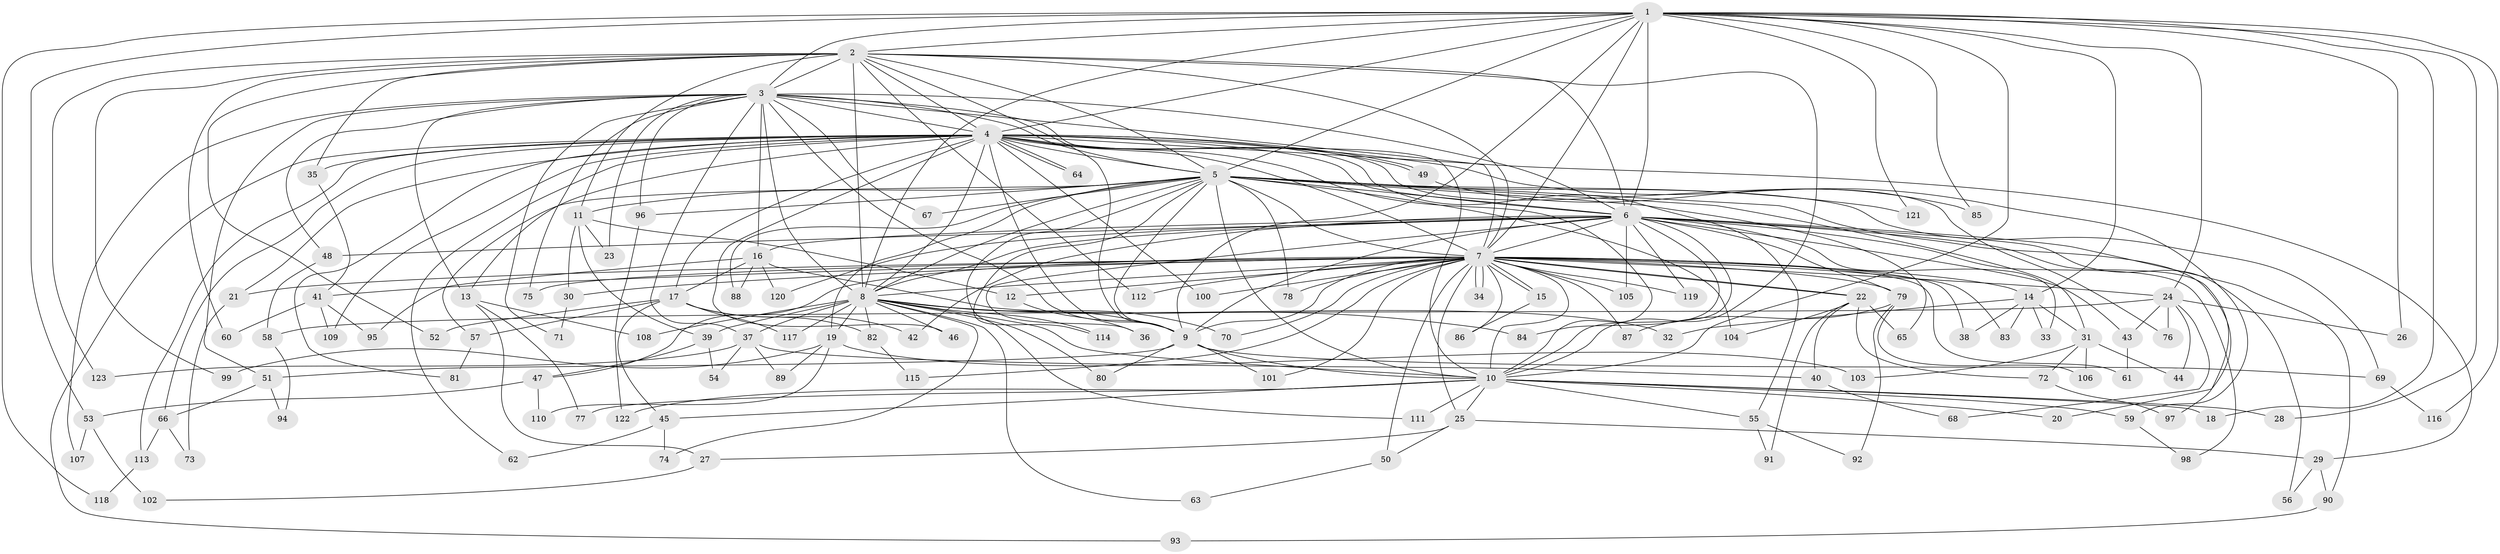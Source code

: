 // Generated by graph-tools (version 1.1) at 2025/25/03/09/25 03:25:43]
// undirected, 123 vertices, 271 edges
graph export_dot {
graph [start="1"]
  node [color=gray90,style=filled];
  1;
  2;
  3;
  4;
  5;
  6;
  7;
  8;
  9;
  10;
  11;
  12;
  13;
  14;
  15;
  16;
  17;
  18;
  19;
  20;
  21;
  22;
  23;
  24;
  25;
  26;
  27;
  28;
  29;
  30;
  31;
  32;
  33;
  34;
  35;
  36;
  37;
  38;
  39;
  40;
  41;
  42;
  43;
  44;
  45;
  46;
  47;
  48;
  49;
  50;
  51;
  52;
  53;
  54;
  55;
  56;
  57;
  58;
  59;
  60;
  61;
  62;
  63;
  64;
  65;
  66;
  67;
  68;
  69;
  70;
  71;
  72;
  73;
  74;
  75;
  76;
  77;
  78;
  79;
  80;
  81;
  82;
  83;
  84;
  85;
  86;
  87;
  88;
  89;
  90;
  91;
  92;
  93;
  94;
  95;
  96;
  97;
  98;
  99;
  100;
  101;
  102;
  103;
  104;
  105;
  106;
  107;
  108;
  109;
  110;
  111;
  112;
  113;
  114;
  115;
  116;
  117;
  118;
  119;
  120;
  121;
  122;
  123;
  1 -- 2;
  1 -- 3;
  1 -- 4;
  1 -- 5;
  1 -- 6;
  1 -- 7;
  1 -- 8;
  1 -- 9;
  1 -- 10;
  1 -- 14;
  1 -- 18;
  1 -- 24;
  1 -- 26;
  1 -- 28;
  1 -- 53;
  1 -- 85;
  1 -- 116;
  1 -- 118;
  1 -- 121;
  2 -- 3;
  2 -- 4;
  2 -- 5;
  2 -- 6;
  2 -- 7;
  2 -- 8;
  2 -- 9;
  2 -- 10;
  2 -- 11;
  2 -- 35;
  2 -- 52;
  2 -- 60;
  2 -- 99;
  2 -- 112;
  2 -- 123;
  3 -- 4;
  3 -- 5;
  3 -- 6;
  3 -- 7;
  3 -- 8;
  3 -- 9;
  3 -- 10;
  3 -- 13;
  3 -- 16;
  3 -- 23;
  3 -- 37;
  3 -- 48;
  3 -- 51;
  3 -- 67;
  3 -- 71;
  3 -- 75;
  3 -- 96;
  3 -- 107;
  4 -- 5;
  4 -- 6;
  4 -- 7;
  4 -- 8;
  4 -- 9;
  4 -- 10;
  4 -- 13;
  4 -- 17;
  4 -- 21;
  4 -- 29;
  4 -- 35;
  4 -- 46;
  4 -- 49;
  4 -- 49;
  4 -- 55;
  4 -- 59;
  4 -- 62;
  4 -- 64;
  4 -- 64;
  4 -- 66;
  4 -- 76;
  4 -- 81;
  4 -- 93;
  4 -- 100;
  4 -- 109;
  4 -- 113;
  5 -- 6;
  5 -- 7;
  5 -- 8;
  5 -- 9;
  5 -- 10;
  5 -- 11;
  5 -- 19;
  5 -- 20;
  5 -- 31;
  5 -- 57;
  5 -- 65;
  5 -- 67;
  5 -- 69;
  5 -- 78;
  5 -- 88;
  5 -- 96;
  5 -- 104;
  5 -- 111;
  5 -- 114;
  5 -- 121;
  6 -- 7;
  6 -- 8;
  6 -- 9;
  6 -- 10;
  6 -- 16;
  6 -- 33;
  6 -- 36;
  6 -- 42;
  6 -- 43;
  6 -- 48;
  6 -- 56;
  6 -- 79;
  6 -- 84;
  6 -- 90;
  6 -- 97;
  6 -- 98;
  6 -- 105;
  6 -- 119;
  6 -- 120;
  7 -- 8;
  7 -- 9;
  7 -- 10;
  7 -- 12;
  7 -- 14;
  7 -- 15;
  7 -- 15;
  7 -- 21;
  7 -- 22;
  7 -- 22;
  7 -- 24;
  7 -- 25;
  7 -- 30;
  7 -- 34;
  7 -- 34;
  7 -- 38;
  7 -- 41;
  7 -- 47;
  7 -- 50;
  7 -- 61;
  7 -- 70;
  7 -- 75;
  7 -- 78;
  7 -- 79;
  7 -- 83;
  7 -- 86;
  7 -- 87;
  7 -- 100;
  7 -- 101;
  7 -- 105;
  7 -- 112;
  7 -- 115;
  7 -- 119;
  8 -- 9;
  8 -- 10;
  8 -- 19;
  8 -- 37;
  8 -- 39;
  8 -- 46;
  8 -- 63;
  8 -- 70;
  8 -- 74;
  8 -- 80;
  8 -- 82;
  8 -- 84;
  8 -- 108;
  8 -- 114;
  8 -- 117;
  9 -- 10;
  9 -- 51;
  9 -- 69;
  9 -- 80;
  9 -- 101;
  10 -- 18;
  10 -- 20;
  10 -- 25;
  10 -- 28;
  10 -- 45;
  10 -- 55;
  10 -- 59;
  10 -- 77;
  10 -- 111;
  10 -- 122;
  11 -- 12;
  11 -- 23;
  11 -- 30;
  11 -- 39;
  12 -- 36;
  13 -- 27;
  13 -- 77;
  13 -- 108;
  14 -- 31;
  14 -- 32;
  14 -- 33;
  14 -- 38;
  14 -- 83;
  15 -- 86;
  16 -- 17;
  16 -- 32;
  16 -- 88;
  16 -- 95;
  16 -- 120;
  17 -- 42;
  17 -- 45;
  17 -- 52;
  17 -- 57;
  17 -- 82;
  17 -- 117;
  19 -- 89;
  19 -- 99;
  19 -- 103;
  19 -- 110;
  21 -- 73;
  22 -- 40;
  22 -- 65;
  22 -- 72;
  22 -- 91;
  22 -- 104;
  24 -- 26;
  24 -- 43;
  24 -- 44;
  24 -- 58;
  24 -- 68;
  24 -- 76;
  25 -- 27;
  25 -- 29;
  25 -- 50;
  27 -- 102;
  29 -- 56;
  29 -- 90;
  30 -- 71;
  31 -- 44;
  31 -- 72;
  31 -- 103;
  31 -- 106;
  35 -- 41;
  37 -- 40;
  37 -- 54;
  37 -- 89;
  37 -- 123;
  39 -- 47;
  39 -- 54;
  40 -- 68;
  41 -- 60;
  41 -- 95;
  41 -- 109;
  43 -- 61;
  45 -- 62;
  45 -- 74;
  47 -- 53;
  47 -- 110;
  48 -- 58;
  49 -- 85;
  50 -- 63;
  51 -- 66;
  51 -- 94;
  53 -- 102;
  53 -- 107;
  55 -- 91;
  55 -- 92;
  57 -- 81;
  58 -- 94;
  59 -- 98;
  66 -- 73;
  66 -- 113;
  69 -- 116;
  72 -- 97;
  79 -- 87;
  79 -- 92;
  79 -- 106;
  82 -- 115;
  90 -- 93;
  96 -- 122;
  113 -- 118;
}

